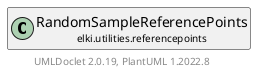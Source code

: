 @startuml
    remove .*\.(Instance|Par|Parameterizer|Factory)$
    set namespaceSeparator none
    hide empty fields
    hide empty methods

    class "<size:14>RandomSampleReferencePoints.Par\n<size:10>elki.utilities.referencepoints" as elki.utilities.referencepoints.RandomSampleReferencePoints.Par [[RandomSampleReferencePoints.Par.html]] {
        {static} +N_ID: OptionID
        {static} +RANDOM_ID: OptionID
        #samplesize: int
        #rnd: RandomFactory
        +configure(Parameterization): void
        +make(): RandomSampleReferencePoints
    }

    interface "<size:14>Parameterizer\n<size:10>elki.utilities.optionhandling" as elki.utilities.optionhandling.Parameterizer [[../optionhandling/Parameterizer.html]] {
        {abstract} +make(): Object
    }
    class "<size:14>RandomSampleReferencePoints\n<size:10>elki.utilities.referencepoints" as elki.utilities.referencepoints.RandomSampleReferencePoints [[RandomSampleReferencePoints.html]]

    elki.utilities.optionhandling.Parameterizer <|.. elki.utilities.referencepoints.RandomSampleReferencePoints.Par
    elki.utilities.referencepoints.RandomSampleReferencePoints +-- elki.utilities.referencepoints.RandomSampleReferencePoints.Par

    center footer UMLDoclet 2.0.19, PlantUML 1.2022.8
@enduml
